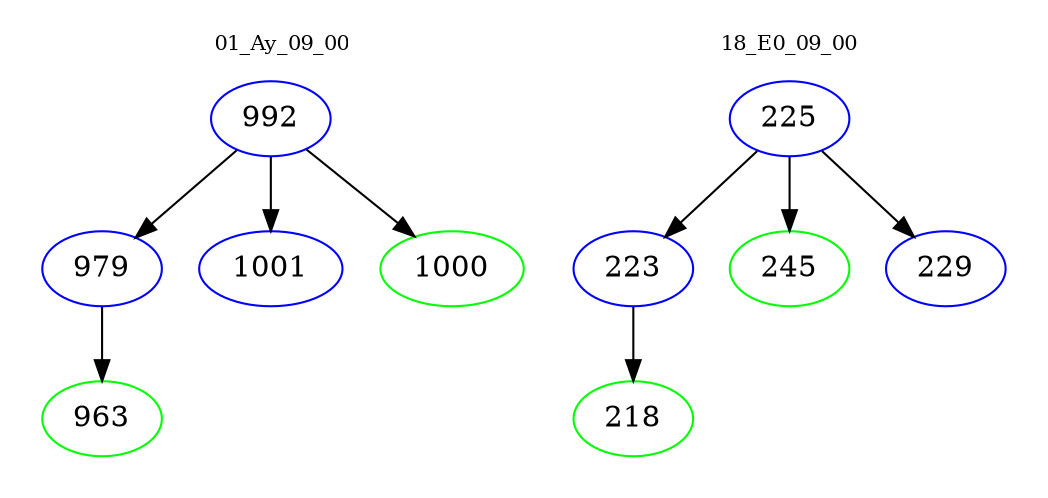 digraph{
subgraph cluster_0 {
color = white
label = "01_Ay_09_00";
fontsize=10;
T0_992 [label="992", color="blue"]
T0_992 -> T0_979 [color="black"]
T0_979 [label="979", color="blue"]
T0_979 -> T0_963 [color="black"]
T0_963 [label="963", color="green"]
T0_992 -> T0_1001 [color="black"]
T0_1001 [label="1001", color="blue"]
T0_992 -> T0_1000 [color="black"]
T0_1000 [label="1000", color="green"]
}
subgraph cluster_1 {
color = white
label = "18_E0_09_00";
fontsize=10;
T1_225 [label="225", color="blue"]
T1_225 -> T1_223 [color="black"]
T1_223 [label="223", color="blue"]
T1_223 -> T1_218 [color="black"]
T1_218 [label="218", color="green"]
T1_225 -> T1_245 [color="black"]
T1_245 [label="245", color="green"]
T1_225 -> T1_229 [color="black"]
T1_229 [label="229", color="blue"]
}
}

